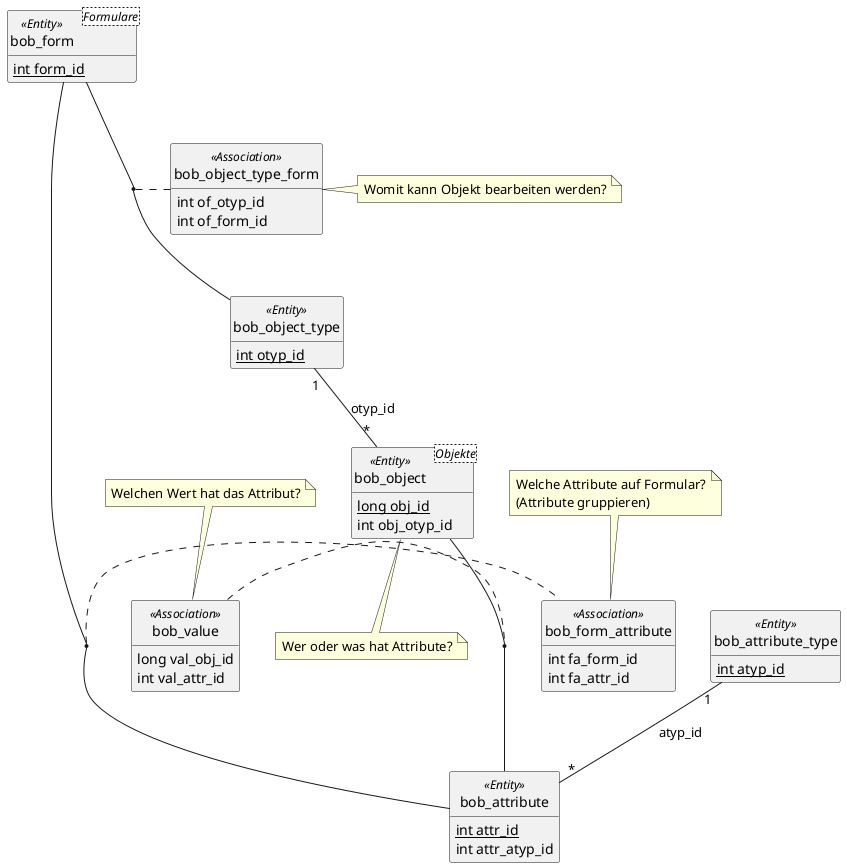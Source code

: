 @startuml
'Breite x Höhe
'page 2x1 
'left to right direction
class bob_attribute_type << (E,#FF7700) Entity >> {
	{static} int atyp_id
}
class bob_attribute << (E,#FF7700) Entity >> {
	{static} int attr_id
	int attr_atyp_id
}
class bob_form<Formulare> << (E,#FF7700) Entity >> {
	{static} int form_id
}
class bob_form_attribute << (A,SkyBlue) Association >> {
	int fa_form_id
	int fa_attr_id
}
note top : Welche Attribute auf Formular?\n(Attribute gruppieren)
class bob_object_type << (E,#FF7700) Entity >> {
	{static} int otyp_id
}
class bob_object_type_form << (A,SkyBlue) Association >> {
	int of_otyp_id
	int of_form_id
}
note right : Womit kann Objekt bearbeiten werden?
together {
	class bob_object<Objekte> << (E,#FF7700) Entity >> {
		{static} long obj_id
		int obj_otyp_id
	}
	note bottom : Wer oder was hat Attribute?
	class bob_value << (A,SkyBlue) Association >> {
		long val_obj_id
		int val_attr_id
	}
	note top : Welchen Wert hat das Attribut?
}
bob_attribute_type "1" -- "*" bob_attribute : atyp_id
bob_object_type "1" -- "*" bob_object : otyp_id
(bob_form, bob_attribute) . bob_form_attribute
(bob_form, bob_object_type) . bob_object_type_form
bob_value . (bob_object, bob_attribute)
hide methods
hide circle
@enduml